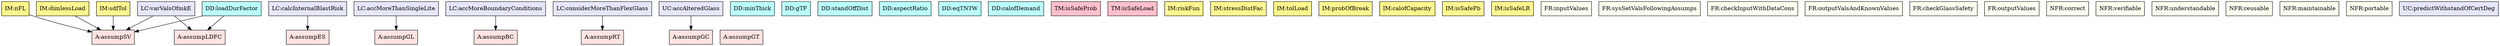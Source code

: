 digraph avsall {
	loadDurFactor -> assumpSV;
	loadDurFactor -> assumpLDFC;
	nFL -> assumpSV;
	dimlessLoad -> assumpSV;
	sdfTol -> assumpSV;
	calcInternalBlastRisk -> assumpES;
	varValsOfmkE -> assumpSV;
	varValsOfmkE -> assumpLDFC;
	accMoreThanSingleLite -> assumpGL;
	accMoreBoundaryConditions -> assumpBC;
	considerMoreThanFlexGlass -> assumpRT;
	accAlteredGlass -> assumpGC;


	assumpGT	[shape=box, color=black, style=filled, fillcolor=mistyrose, label="A:assumpGT"];
	assumpGC	[shape=box, color=black, style=filled, fillcolor=mistyrose, label="A:assumpGC"];
	assumpES	[shape=box, color=black, style=filled, fillcolor=mistyrose, label="A:assumpES"];
	assumpSV	[shape=box, color=black, style=filled, fillcolor=mistyrose, label="A:assumpSV"];
	assumpGL	[shape=box, color=black, style=filled, fillcolor=mistyrose, label="A:assumpGL"];
	assumpBC	[shape=box, color=black, style=filled, fillcolor=mistyrose, label="A:assumpBC"];
	assumpRT	[shape=box, color=black, style=filled, fillcolor=mistyrose, label="A:assumpRT"];
	assumpLDFC	[shape=box, color=black, style=filled, fillcolor=mistyrose, label="A:assumpLDFC"];

	subgraph A {
	rank="same"
	{assumpGT, assumpGC, assumpES, assumpSV, assumpGL, assumpBC, assumpRT, assumpLDFC}
	}

	minThick	[shape=box, color=black, style=filled, fillcolor=paleturquoise1, label="DD:minThick"];
	loadDurFactor	[shape=box, color=black, style=filled, fillcolor=paleturquoise1, label="DD:loadDurFactor"];
	glassTypeFac	[shape=box, color=black, style=filled, fillcolor=paleturquoise1, label="DD:gTF"];
	stdOffDist	[shape=box, color=black, style=filled, fillcolor=paleturquoise1, label="DD:standOffDist"];
	aR	[shape=box, color=black, style=filled, fillcolor=paleturquoise1, label="DD:aspectRatio"];
	eqTNTChar	[shape=box, color=black, style=filled, fillcolor=paleturquoise1, label="DD:eqTNTW"];
	demandq	[shape=box, color=black, style=filled, fillcolor=paleturquoise1, label="DD:calofDemand"];

	subgraph DD {
	rank="same"
	{minThick, loadDurFactor, glassTypeFac, stdOffDist, aR, eqTNTChar, demandq}
	}

	isSafeProb	[shape=box, color=black, style=filled, fillcolor=pink, label="TM:isSafeProb"];
	isSafeLoad	[shape=box, color=black, style=filled, fillcolor=pink, label="TM:isSafeLoad"];

	subgraph TM {
	rank="same"
	{isSafeProb, isSafeLoad}
	}

	riskFun	[shape=box, color=black, style=filled, fillcolor=khaki1, label="IM:riskFun"];
	stressDistFac	[shape=box, color=black, style=filled, fillcolor=khaki1, label="IM:stressDistFac"];
	nFL	[shape=box, color=black, style=filled, fillcolor=khaki1, label="IM:nFL"];
	dimlessLoad	[shape=box, color=black, style=filled, fillcolor=khaki1, label="IM:dimlessLoad"];
	tolLoad	[shape=box, color=black, style=filled, fillcolor=khaki1, label="IM:tolLoad"];
	sdfTol	[shape=box, color=black, style=filled, fillcolor=khaki1, label="IM:sdfTol"];
	probBr	[shape=box, color=black, style=filled, fillcolor=khaki1, label="IM:probOfBreak"];
	lResistance	[shape=box, color=black, style=filled, fillcolor=khaki1, label="IM:calofCapacity"];
	isSafePb	[shape=box, color=black, style=filled, fillcolor=khaki1, label="IM:isSafePb"];
	isSafeLR	[shape=box, color=black, style=filled, fillcolor=khaki1, label="IM:isSafeLR"];

	subgraph IM {
	rank="same"
	{riskFun, stressDistFac, nFL, dimlessLoad, tolLoad, sdfTol, probBr, lResistance, isSafePb, isSafeLR}
	}

	inputValues	[shape=box, color=black, style=filled, fillcolor=ivory, label="FR:inputValues"];
	sysSetValsFollowingAssumps	[shape=box, color=black, style=filled, fillcolor=ivory, label="FR:sysSetValsFollowingAssumps"];
	checkInputWithDataCons	[shape=box, color=black, style=filled, fillcolor=ivory, label="FR:checkInputWithDataCons"];
	outputValsAndKnownValues	[shape=box, color=black, style=filled, fillcolor=ivory, label="FR:outputValsAndKnownValues"];
	checkGlassSafety	[shape=box, color=black, style=filled, fillcolor=ivory, label="FR:checkGlassSafety"];
	outputValues	[shape=box, color=black, style=filled, fillcolor=ivory, label="FR:outputValues"];
	correct	[shape=box, color=black, style=filled, fillcolor=ivory, label="NFR:correct"];
	verifiable	[shape=box, color=black, style=filled, fillcolor=ivory, label="NFR:verifiable"];
	understandable	[shape=box, color=black, style=filled, fillcolor=ivory, label="NFR:understandable"];
	reusable	[shape=box, color=black, style=filled, fillcolor=ivory, label="NFR:reusable"];
	maintainable	[shape=box, color=black, style=filled, fillcolor=ivory, label="NFR:maintainable"];
	portable	[shape=box, color=black, style=filled, fillcolor=ivory, label="NFR:portable"];

	subgraph FR {
	rank="same"
	{inputValues, sysSetValsFollowingAssumps, checkInputWithDataCons, outputValsAndKnownValues, checkGlassSafety, outputValues, correct, verifiable, understandable, reusable, maintainable, portable}
	}

	calcInternalBlastRisk	[shape=box, color=black, style=filled, fillcolor=lavender, label="LC:calcInternalBlastRisk"];
	varValsOfmkE	[shape=box, color=black, style=filled, fillcolor=lavender, label="LC:varValsOfmkE"];
	accMoreThanSingleLite	[shape=box, color=black, style=filled, fillcolor=lavender, label="LC:accMoreThanSingleLite"];
	accMoreBoundaryConditions	[shape=box, color=black, style=filled, fillcolor=lavender, label="LC:accMoreBoundaryConditions"];
	considerMoreThanFlexGlass	[shape=box, color=black, style=filled, fillcolor=lavender, label="LC:considerMoreThanFlexGlass"];
	predictWithstandOfCertDeg	[shape=box, color=black, style=filled, fillcolor=lavender, label="UC:predictWithstandOfCertDeg"];
	accAlteredGlass	[shape=box, color=black, style=filled, fillcolor=lavender, label="UC:accAlteredGlass"];

	subgraph LC {
	rank="same"
	{calcInternalBlastRisk, varValsOfmkE, accMoreThanSingleLite, accMoreBoundaryConditions, considerMoreThanFlexGlass, predictWithstandOfCertDeg, accAlteredGlass}
	}

}
